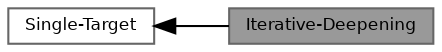 digraph "Iterative-Deepening"
{
 // LATEX_PDF_SIZE
  bgcolor="transparent";
  edge [fontname=Helvetica,fontsize=8,labelfontname=Helvetica,labelfontsize=8];
  node [fontname=Helvetica,fontsize=8,shape=box,height=0.2,width=0.4];
  rankdir=LR;
  Node2 [id="Node000002",label="Single-Target",height=0.2,width=0.4,color="grey40", fillcolor="white", style="filled",URL="$d5/d91/group__Single-Target.html",tooltip="Solvers which route to a single destination."];
  Node1 [id="Node000001",label="Iterative-Deepening",height=0.2,width=0.4,color="gray40", fillcolor="grey60", style="filled", fontcolor="black",tooltip="Solvers which repeatedly traverse the search space at incrementally-increasing depths."];
  Node2->Node1 [shape=plaintext, dir="back", style="solid"];
}
